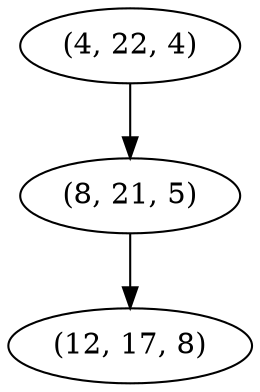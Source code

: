 digraph tree {
    "(4, 22, 4)";
    "(8, 21, 5)";
    "(12, 17, 8)";
    "(4, 22, 4)" -> "(8, 21, 5)";
    "(8, 21, 5)" -> "(12, 17, 8)";
}
